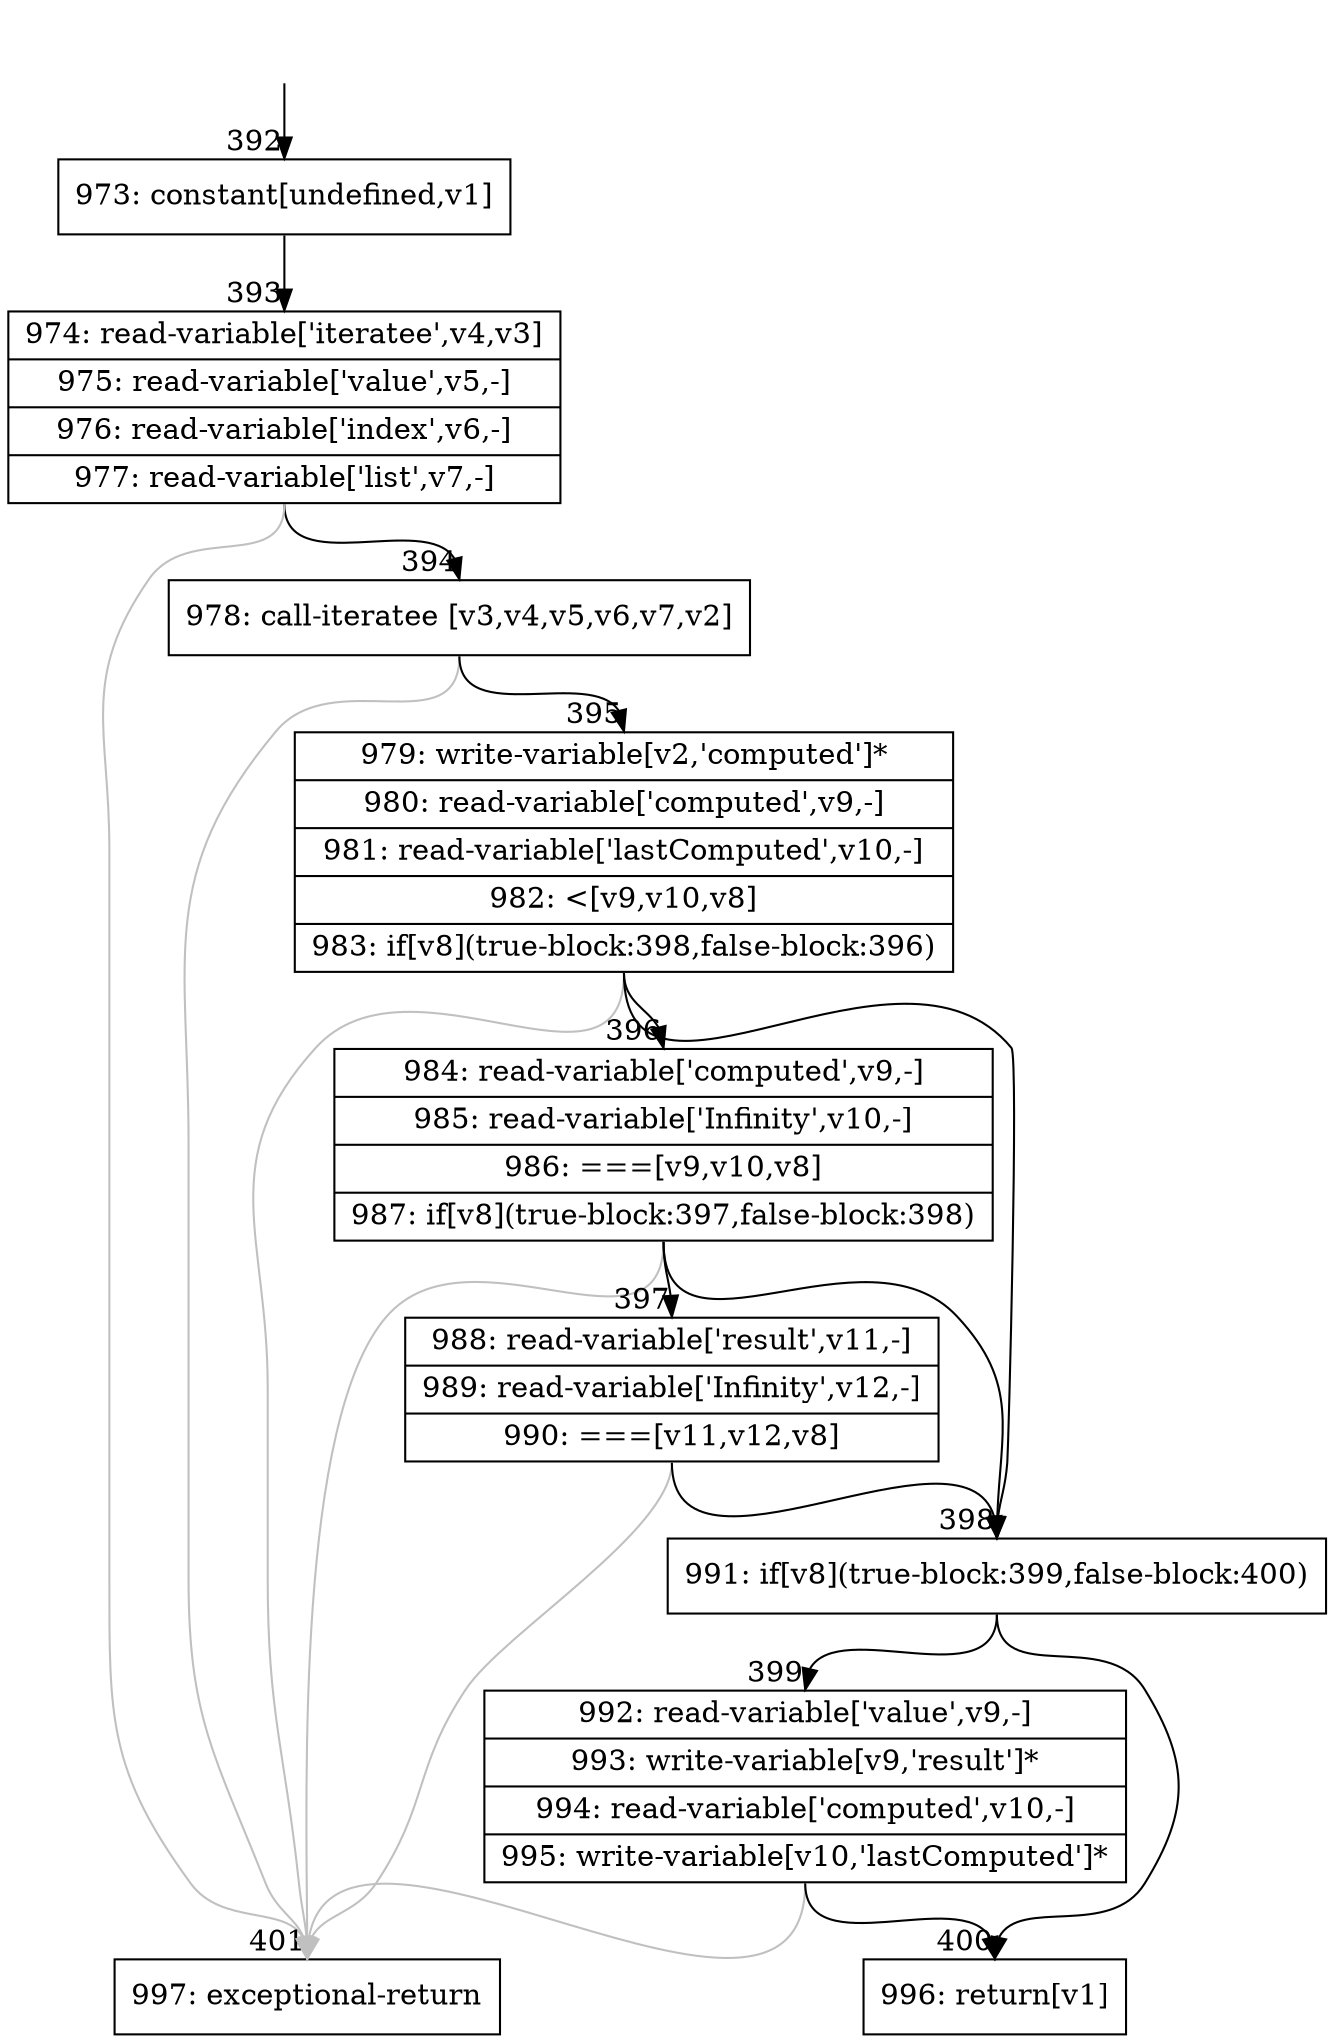 digraph {
rankdir="TD"
BB_entry38[shape=none,label=""];
BB_entry38 -> BB392 [tailport=s, headport=n, headlabel="    392"]
BB392 [shape=record label="{973: constant[undefined,v1]}" ] 
BB392 -> BB393 [tailport=s, headport=n, headlabel="      393"]
BB393 [shape=record label="{974: read-variable['iteratee',v4,v3]|975: read-variable['value',v5,-]|976: read-variable['index',v6,-]|977: read-variable['list',v7,-]}" ] 
BB393 -> BB394 [tailport=s, headport=n, headlabel="      394"]
BB393 -> BB401 [tailport=s, headport=n, color=gray, headlabel="      401"]
BB394 [shape=record label="{978: call-iteratee [v3,v4,v5,v6,v7,v2]}" ] 
BB394 -> BB395 [tailport=s, headport=n, headlabel="      395"]
BB394 -> BB401 [tailport=s, headport=n, color=gray]
BB395 [shape=record label="{979: write-variable[v2,'computed']*|980: read-variable['computed',v9,-]|981: read-variable['lastComputed',v10,-]|982: \<[v9,v10,v8]|983: if[v8](true-block:398,false-block:396)}" ] 
BB395 -> BB398 [tailport=s, headport=n, headlabel="      398"]
BB395 -> BB396 [tailport=s, headport=n, headlabel="      396"]
BB395 -> BB401 [tailport=s, headport=n, color=gray]
BB396 [shape=record label="{984: read-variable['computed',v9,-]|985: read-variable['Infinity',v10,-]|986: ===[v9,v10,v8]|987: if[v8](true-block:397,false-block:398)}" ] 
BB396 -> BB398 [tailport=s, headport=n]
BB396 -> BB397 [tailport=s, headport=n, headlabel="      397"]
BB396 -> BB401 [tailport=s, headport=n, color=gray]
BB397 [shape=record label="{988: read-variable['result',v11,-]|989: read-variable['Infinity',v12,-]|990: ===[v11,v12,v8]}" ] 
BB397 -> BB398 [tailport=s, headport=n]
BB397 -> BB401 [tailport=s, headport=n, color=gray]
BB398 [shape=record label="{991: if[v8](true-block:399,false-block:400)}" ] 
BB398 -> BB399 [tailport=s, headport=n, headlabel="      399"]
BB398 -> BB400 [tailport=s, headport=n, headlabel="      400"]
BB399 [shape=record label="{992: read-variable['value',v9,-]|993: write-variable[v9,'result']*|994: read-variable['computed',v10,-]|995: write-variable[v10,'lastComputed']*}" ] 
BB399 -> BB400 [tailport=s, headport=n]
BB399 -> BB401 [tailport=s, headport=n, color=gray]
BB400 [shape=record label="{996: return[v1]}" ] 
BB401 [shape=record label="{997: exceptional-return}" ] 
//#$~ 341
}
